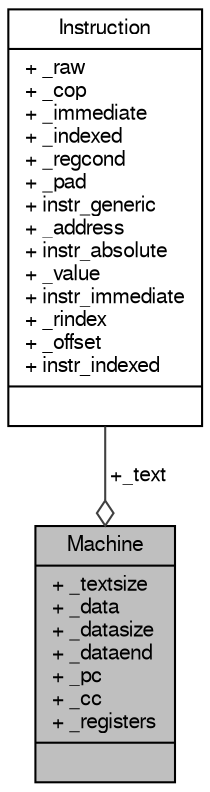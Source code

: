 digraph "Machine"
{
  edge [fontname="FreeSans",fontsize="10",labelfontname="FreeSans",labelfontsize="10"];
  node [fontname="FreeSans",fontsize="10",shape=record];
  Node1 [label="{Machine\n|+ _textsize\l+ _data\l+ _datasize\l+ _dataend\l+ _pc\l+ _cc\l+ _registers\l|}",height=0.2,width=0.4,color="black", fillcolor="grey75", style="filled" fontcolor="black"];
  Node2 -> Node1 [color="grey25",fontsize="10",style="solid",label=" +_text" ,arrowhead="odiamond",fontname="FreeSans"];
  Node2 [label="{Instruction\n|+ _raw\l+ _cop\l+ _immediate\l+ _indexed\l+ _regcond\l+ _pad\l+ instr_generic\l+ _address\l+ instr_absolute\l+ _value\l+ instr_immediate\l+ _rindex\l+ _offset\l+ instr_indexed\l|}",height=0.2,width=0.4,color="black", fillcolor="white", style="filled",URL="$unionInstruction.html",tooltip="Structure d&#39;une instruction. "];
}
